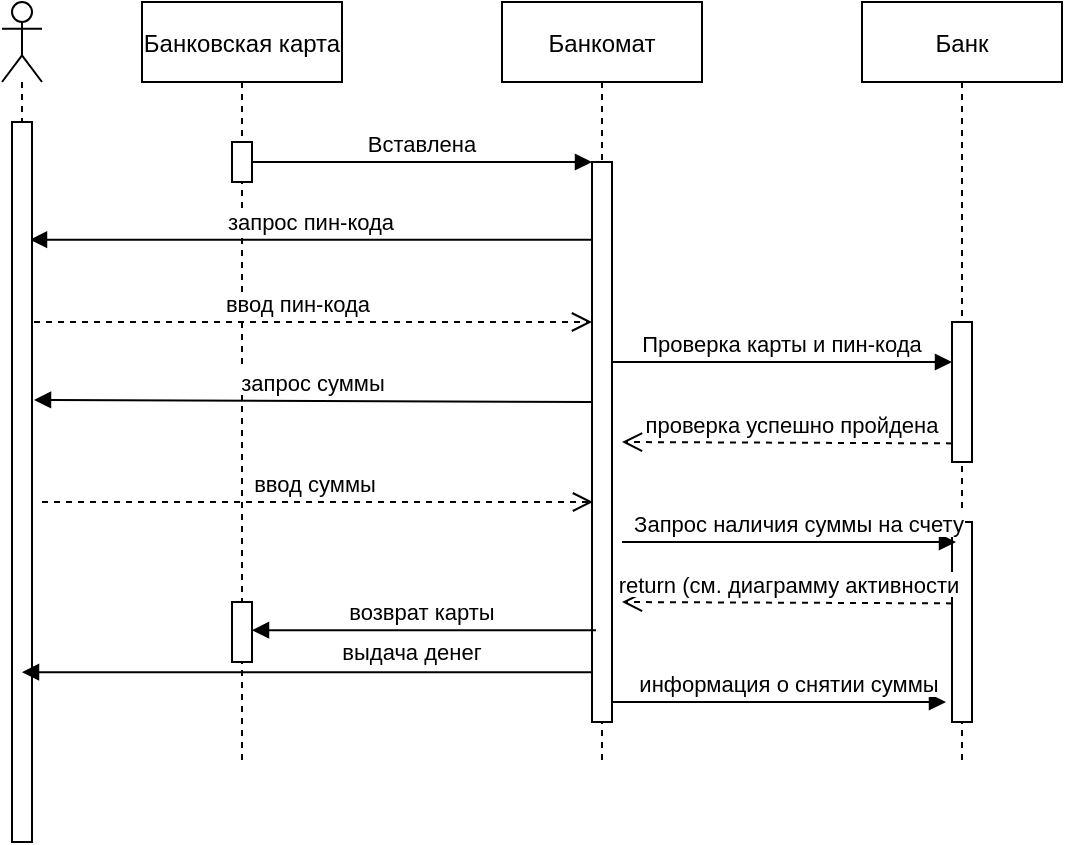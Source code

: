 <mxfile version="18.0.2" type="github">
  <diagram id="kgpKYQtTHZ0yAKxKKP6v" name="Page-1">
    <mxGraphModel dx="974" dy="473" grid="1" gridSize="10" guides="1" tooltips="1" connect="1" arrows="1" fold="1" page="1" pageScale="1" pageWidth="850" pageHeight="1100" math="0" shadow="0">
      <root>
        <mxCell id="0" />
        <mxCell id="1" parent="0" />
        <mxCell id="3nuBFxr9cyL0pnOWT2aG-1" value="Банковская карта" style="shape=umlLifeline;perimeter=lifelinePerimeter;container=1;collapsible=0;recursiveResize=0;rounded=0;shadow=0;strokeWidth=1;" parent="1" vertex="1">
          <mxGeometry x="120" y="80" width="100" height="380" as="geometry" />
        </mxCell>
        <mxCell id="3nuBFxr9cyL0pnOWT2aG-2" value="" style="points=[];perimeter=orthogonalPerimeter;rounded=0;shadow=0;strokeWidth=1;" parent="3nuBFxr9cyL0pnOWT2aG-1" vertex="1">
          <mxGeometry x="45" y="70" width="10" height="20" as="geometry" />
        </mxCell>
        <mxCell id="t4KaNUx2S1S6VHKgTfC5-26" value="" style="points=[];perimeter=orthogonalPerimeter;rounded=0;shadow=0;strokeWidth=1;" parent="3nuBFxr9cyL0pnOWT2aG-1" vertex="1">
          <mxGeometry x="45" y="300" width="10" height="30" as="geometry" />
        </mxCell>
        <mxCell id="3nuBFxr9cyL0pnOWT2aG-5" value="Банкомат" style="shape=umlLifeline;perimeter=lifelinePerimeter;container=1;collapsible=0;recursiveResize=0;rounded=0;shadow=0;strokeWidth=1;" parent="1" vertex="1">
          <mxGeometry x="300" y="80" width="100" height="380" as="geometry" />
        </mxCell>
        <mxCell id="3nuBFxr9cyL0pnOWT2aG-6" value="" style="points=[];perimeter=orthogonalPerimeter;rounded=0;shadow=0;strokeWidth=1;" parent="3nuBFxr9cyL0pnOWT2aG-5" vertex="1">
          <mxGeometry x="45" y="80" width="10" height="280" as="geometry" />
        </mxCell>
        <mxCell id="3nuBFxr9cyL0pnOWT2aG-8" value="Вставлена" style="verticalAlign=bottom;endArrow=block;entryX=0;entryY=0;shadow=0;strokeWidth=1;" parent="1" source="3nuBFxr9cyL0pnOWT2aG-2" target="3nuBFxr9cyL0pnOWT2aG-6" edge="1">
          <mxGeometry relative="1" as="geometry">
            <mxPoint x="275" y="160" as="sourcePoint" />
          </mxGeometry>
        </mxCell>
        <mxCell id="3nuBFxr9cyL0pnOWT2aG-9" value="запрос пин-кода" style="verticalAlign=bottom;endArrow=block;shadow=0;strokeWidth=1;entryX=0.7;entryY=0.283;entryDx=0;entryDy=0;entryPerimeter=0;" parent="1" source="3nuBFxr9cyL0pnOWT2aG-6" target="t4KaNUx2S1S6VHKgTfC5-13" edge="1">
          <mxGeometry relative="1" as="geometry">
            <mxPoint x="240" y="200" as="sourcePoint" />
            <mxPoint x="70" y="200" as="targetPoint" />
          </mxGeometry>
        </mxCell>
        <mxCell id="3nuBFxr9cyL0pnOWT2aG-10" value="ввод пин-кода" style="verticalAlign=bottom;endArrow=open;dashed=1;endSize=8;shadow=0;strokeWidth=1;" parent="1" source="t4KaNUx2S1S6VHKgTfC5-13" target="3nuBFxr9cyL0pnOWT2aG-6" edge="1">
          <mxGeometry x="-0.03" relative="1" as="geometry">
            <mxPoint x="240" y="257" as="targetPoint" />
            <mxPoint x="180" y="240" as="sourcePoint" />
            <Array as="points">
              <mxPoint x="230" y="240" />
            </Array>
            <mxPoint as="offset" />
          </mxGeometry>
        </mxCell>
        <mxCell id="t4KaNUx2S1S6VHKgTfC5-1" value="Банк" style="shape=umlLifeline;perimeter=lifelinePerimeter;container=1;collapsible=0;recursiveResize=0;rounded=0;shadow=0;strokeWidth=1;" parent="1" vertex="1">
          <mxGeometry x="480" y="80" width="100" height="380" as="geometry" />
        </mxCell>
        <mxCell id="t4KaNUx2S1S6VHKgTfC5-2" value="" style="points=[];perimeter=orthogonalPerimeter;rounded=0;shadow=0;strokeWidth=1;" parent="t4KaNUx2S1S6VHKgTfC5-1" vertex="1">
          <mxGeometry x="45" y="160" width="10" height="70" as="geometry" />
        </mxCell>
        <mxCell id="t4KaNUx2S1S6VHKgTfC5-21" value="" style="points=[];perimeter=orthogonalPerimeter;rounded=0;shadow=0;strokeWidth=1;" parent="t4KaNUx2S1S6VHKgTfC5-1" vertex="1">
          <mxGeometry x="45" y="260" width="10" height="100" as="geometry" />
        </mxCell>
        <mxCell id="t4KaNUx2S1S6VHKgTfC5-7" value="проверка успешно пройдена" style="verticalAlign=bottom;endArrow=open;dashed=1;endSize=8;shadow=0;strokeWidth=1;exitX=0;exitY=0.867;exitDx=0;exitDy=0;exitPerimeter=0;" parent="1" source="t4KaNUx2S1S6VHKgTfC5-2" edge="1">
          <mxGeometry x="-0.03" relative="1" as="geometry">
            <mxPoint x="360" y="300" as="targetPoint" />
            <mxPoint x="190" y="250" as="sourcePoint" />
            <Array as="points" />
            <mxPoint as="offset" />
          </mxGeometry>
        </mxCell>
        <mxCell id="t4KaNUx2S1S6VHKgTfC5-13" value="" style="shape=umlLifeline;participant=umlActor;perimeter=lifelinePerimeter;whiteSpace=wrap;html=1;container=1;collapsible=0;recursiveResize=0;verticalAlign=top;spacingTop=36;outlineConnect=0;" parent="1" vertex="1">
          <mxGeometry x="50" y="80" width="20" height="420" as="geometry" />
        </mxCell>
        <mxCell id="t4KaNUx2S1S6VHKgTfC5-14" value="" style="points=[];perimeter=orthogonalPerimeter;rounded=0;shadow=0;strokeWidth=1;" parent="t4KaNUx2S1S6VHKgTfC5-13" vertex="1">
          <mxGeometry x="5" y="60" width="10" height="360" as="geometry" />
        </mxCell>
        <mxCell id="t4KaNUx2S1S6VHKgTfC5-16" value="запрос суммы" style="verticalAlign=bottom;endArrow=block;shadow=0;strokeWidth=1;entryX=1.1;entryY=0.386;entryDx=0;entryDy=0;entryPerimeter=0;" parent="1" target="t4KaNUx2S1S6VHKgTfC5-14" edge="1">
          <mxGeometry relative="1" as="geometry">
            <mxPoint x="345" y="280" as="sourcePoint" />
            <mxPoint x="70" y="280" as="targetPoint" />
          </mxGeometry>
        </mxCell>
        <mxCell id="t4KaNUx2S1S6VHKgTfC5-17" value="ввод суммы" style="verticalAlign=bottom;endArrow=open;dashed=1;endSize=8;shadow=0;strokeWidth=1;" parent="1" edge="1">
          <mxGeometry x="-0.016" relative="1" as="geometry">
            <mxPoint x="345.5" y="330" as="targetPoint" />
            <mxPoint x="70" y="330" as="sourcePoint" />
            <Array as="points">
              <mxPoint x="230.5" y="330" />
            </Array>
            <mxPoint x="1" as="offset" />
          </mxGeometry>
        </mxCell>
        <mxCell id="t4KaNUx2S1S6VHKgTfC5-6" value="Проверка карты и пин-кода" style="verticalAlign=bottom;endArrow=block;entryX=0;entryY=0;shadow=0;strokeWidth=1;" parent="1" edge="1">
          <mxGeometry relative="1" as="geometry">
            <mxPoint x="355" y="260.0" as="sourcePoint" />
            <mxPoint x="525" y="260.0" as="targetPoint" />
          </mxGeometry>
        </mxCell>
        <mxCell id="t4KaNUx2S1S6VHKgTfC5-22" value="Запрос наличия суммы на счету" style="verticalAlign=bottom;endArrow=block;shadow=0;strokeWidth=1;entryX=0.2;entryY=0.1;entryDx=0;entryDy=0;entryPerimeter=0;" parent="1" target="t4KaNUx2S1S6VHKgTfC5-21" edge="1">
          <mxGeometry x="0.059" relative="1" as="geometry">
            <mxPoint x="360" y="350" as="sourcePoint" />
            <mxPoint x="520" y="350" as="targetPoint" />
            <Array as="points">
              <mxPoint x="440" y="350" />
              <mxPoint x="500" y="350" />
            </Array>
            <mxPoint as="offset" />
          </mxGeometry>
        </mxCell>
        <mxCell id="t4KaNUx2S1S6VHKgTfC5-24" value="return (см. диаграмму активности " style="verticalAlign=bottom;endArrow=open;dashed=1;endSize=8;shadow=0;strokeWidth=1;exitX=0;exitY=0.867;exitDx=0;exitDy=0;exitPerimeter=0;" parent="1" edge="1">
          <mxGeometry x="-0.03" relative="1" as="geometry">
            <mxPoint x="360" y="380" as="targetPoint" />
            <mxPoint x="525" y="380.69" as="sourcePoint" />
            <Array as="points" />
            <mxPoint as="offset" />
          </mxGeometry>
        </mxCell>
        <mxCell id="t4KaNUx2S1S6VHKgTfC5-25" value="выдача денег" style="verticalAlign=bottom;endArrow=block;shadow=0;strokeWidth=1;exitX=0;exitY=0.911;exitDx=0;exitDy=0;exitPerimeter=0;" parent="1" target="t4KaNUx2S1S6VHKgTfC5-13" edge="1" source="3nuBFxr9cyL0pnOWT2aG-6">
          <mxGeometry x="-0.369" y="-1" relative="1" as="geometry">
            <mxPoint x="345" y="410" as="sourcePoint" />
            <mxPoint x="70" y="410" as="targetPoint" />
            <Array as="points" />
            <mxPoint as="offset" />
          </mxGeometry>
        </mxCell>
        <mxCell id="t4KaNUx2S1S6VHKgTfC5-27" value="возврат карты" style="verticalAlign=bottom;endArrow=block;shadow=0;strokeWidth=1;exitX=0.2;exitY=0.836;exitDx=0;exitDy=0;exitPerimeter=0;" parent="1" source="3nuBFxr9cyL0pnOWT2aG-6" target="t4KaNUx2S1S6VHKgTfC5-26" edge="1">
          <mxGeometry x="0.012" relative="1" as="geometry">
            <mxPoint x="355" y="420" as="sourcePoint" />
            <mxPoint x="80" y="420" as="targetPoint" />
            <mxPoint as="offset" />
          </mxGeometry>
        </mxCell>
        <mxCell id="t4KaNUx2S1S6VHKgTfC5-28" value="информация о снятии суммы" style="verticalAlign=bottom;endArrow=block;shadow=0;strokeWidth=1;entryX=0.2;entryY=0.1;entryDx=0;entryDy=0;entryPerimeter=0;" parent="1" edge="1">
          <mxGeometry x="0.059" relative="1" as="geometry">
            <mxPoint x="355" y="430" as="sourcePoint" />
            <mxPoint x="522" y="430" as="targetPoint" />
            <Array as="points">
              <mxPoint x="435" y="430" />
              <mxPoint x="495" y="430" />
            </Array>
            <mxPoint as="offset" />
          </mxGeometry>
        </mxCell>
      </root>
    </mxGraphModel>
  </diagram>
</mxfile>
